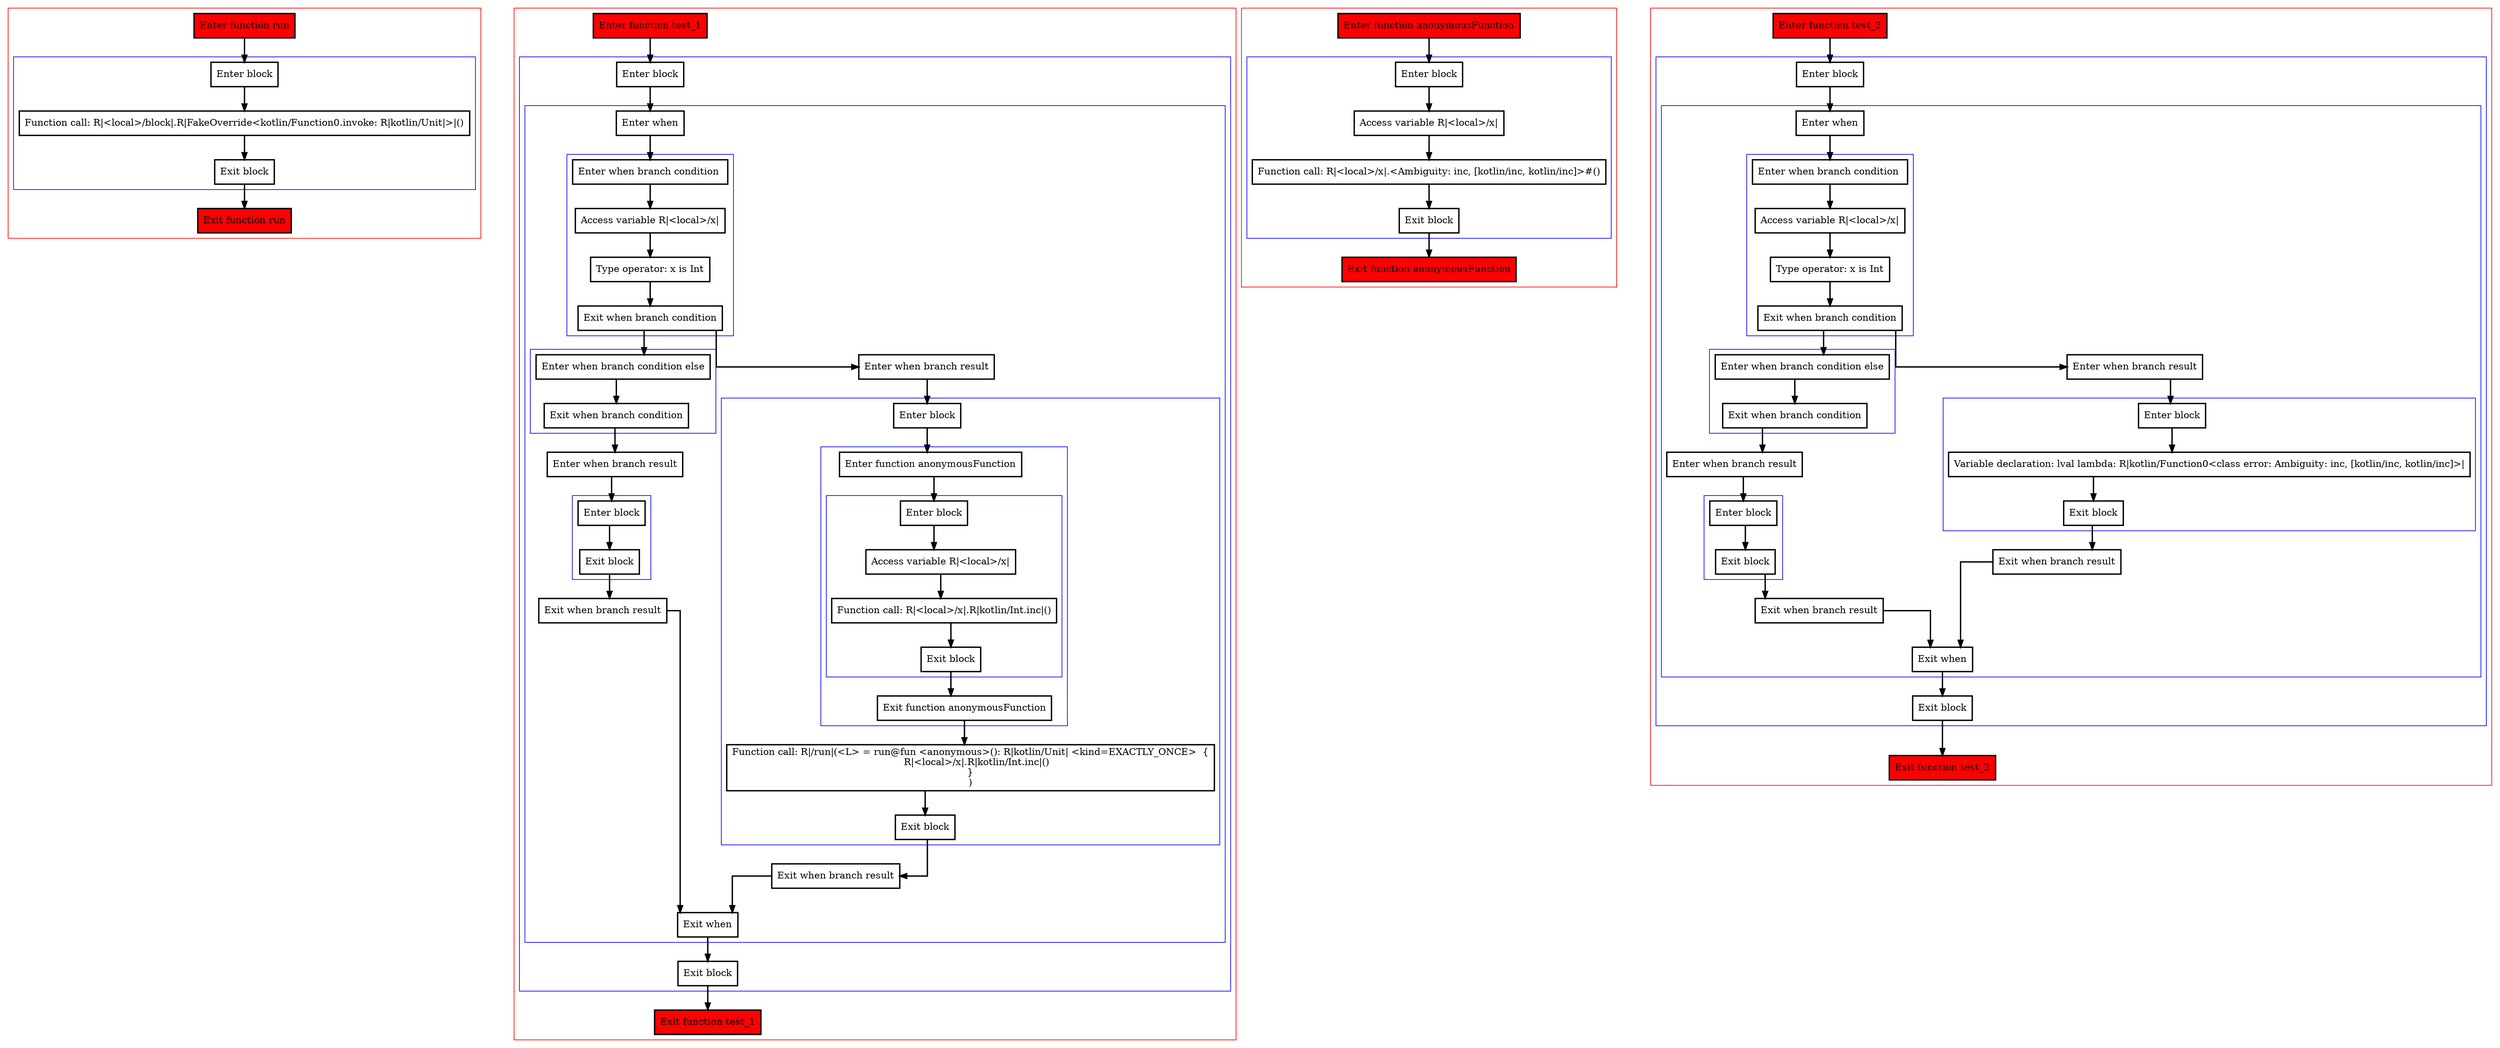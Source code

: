 digraph lambdas_kt {
  graph [splines=ortho nodesep=3]
  node [shape=box penwidth=2]
  edge [penwidth=2]

  subgraph cluster_0 {
    color=red
    0 [label="Enter function run" style="filled" fillcolor=red];
    subgraph cluster_1 {
      color=blue
      1 [label="Enter block"];
      2 [label="Function call: R|<local>/block|.R|FakeOverride<kotlin/Function0.invoke: R|kotlin/Unit|>|()"];
      3 [label="Exit block"];
    }
    4 [label="Exit function run" style="filled" fillcolor=red];
  }

  0 -> {1};
  1 -> {2};
  2 -> {3};
  3 -> {4};

  subgraph cluster_2 {
    color=red
    5 [label="Enter function test_1" style="filled" fillcolor=red];
    subgraph cluster_3 {
      color=blue
      6 [label="Enter block"];
      subgraph cluster_4 {
        color=blue
        7 [label="Enter when"];
        subgraph cluster_5 {
          color=blue
          8 [label="Enter when branch condition "];
          9 [label="Access variable R|<local>/x|"];
          10 [label="Type operator: x is Int"];
          11 [label="Exit when branch condition"];
        }
        subgraph cluster_6 {
          color=blue
          12 [label="Enter when branch condition else"];
          13 [label="Exit when branch condition"];
        }
        14 [label="Enter when branch result"];
        subgraph cluster_7 {
          color=blue
          15 [label="Enter block"];
          16 [label="Exit block"];
        }
        17 [label="Exit when branch result"];
        18 [label="Enter when branch result"];
        subgraph cluster_8 {
          color=blue
          19 [label="Enter block"];
          subgraph cluster_9 {
            color=blue
            20 [label="Enter function anonymousFunction"];
            subgraph cluster_10 {
              color=blue
              21 [label="Enter block"];
              22 [label="Access variable R|<local>/x|"];
              23 [label="Function call: R|<local>/x|.R|kotlin/Int.inc|()"];
              24 [label="Exit block"];
            }
            25 [label="Exit function anonymousFunction"];
          }
          26 [label="Function call: R|/run|(<L> = run@fun <anonymous>(): R|kotlin/Unit| <kind=EXACTLY_ONCE>  {
    R|<local>/x|.R|kotlin/Int.inc|()
}
)"];
          27 [label="Exit block"];
        }
        28 [label="Exit when branch result"];
        29 [label="Exit when"];
      }
      30 [label="Exit block"];
    }
    31 [label="Exit function test_1" style="filled" fillcolor=red];
  }

  5 -> {6};
  6 -> {7};
  7 -> {8};
  8 -> {9};
  9 -> {10};
  10 -> {11};
  11 -> {18 12};
  12 -> {13};
  13 -> {14};
  14 -> {15};
  15 -> {16};
  16 -> {17};
  17 -> {29};
  18 -> {19};
  19 -> {20};
  20 -> {21};
  21 -> {22};
  22 -> {23};
  23 -> {24};
  24 -> {25};
  25 -> {26};
  26 -> {27};
  27 -> {28};
  28 -> {29};
  29 -> {30};
  30 -> {31};

  subgraph cluster_11 {
    color=red
    32 [label="Enter function anonymousFunction" style="filled" fillcolor=red];
    subgraph cluster_12 {
      color=blue
      33 [label="Enter block"];
      34 [label="Access variable R|<local>/x|"];
      35 [label="Function call: R|<local>/x|.<Ambiguity: inc, [kotlin/inc, kotlin/inc]>#()"];
      36 [label="Exit block"];
    }
    37 [label="Exit function anonymousFunction" style="filled" fillcolor=red];
  }

  32 -> {33};
  33 -> {34};
  34 -> {35};
  35 -> {36};
  36 -> {37};

  subgraph cluster_13 {
    color=red
    38 [label="Enter function test_2" style="filled" fillcolor=red];
    subgraph cluster_14 {
      color=blue
      39 [label="Enter block"];
      subgraph cluster_15 {
        color=blue
        40 [label="Enter when"];
        subgraph cluster_16 {
          color=blue
          41 [label="Enter when branch condition "];
          42 [label="Access variable R|<local>/x|"];
          43 [label="Type operator: x is Int"];
          44 [label="Exit when branch condition"];
        }
        subgraph cluster_17 {
          color=blue
          45 [label="Enter when branch condition else"];
          46 [label="Exit when branch condition"];
        }
        47 [label="Enter when branch result"];
        subgraph cluster_18 {
          color=blue
          48 [label="Enter block"];
          49 [label="Exit block"];
        }
        50 [label="Exit when branch result"];
        51 [label="Enter when branch result"];
        subgraph cluster_19 {
          color=blue
          52 [label="Enter block"];
          53 [label="Variable declaration: lval lambda: R|kotlin/Function0<class error: Ambiguity: inc, [kotlin/inc, kotlin/inc]>|"];
          54 [label="Exit block"];
        }
        55 [label="Exit when branch result"];
        56 [label="Exit when"];
      }
      57 [label="Exit block"];
    }
    58 [label="Exit function test_2" style="filled" fillcolor=red];
  }

  38 -> {39};
  39 -> {40};
  40 -> {41};
  41 -> {42};
  42 -> {43};
  43 -> {44};
  44 -> {51 45};
  45 -> {46};
  46 -> {47};
  47 -> {48};
  48 -> {49};
  49 -> {50};
  50 -> {56};
  51 -> {52};
  52 -> {53};
  53 -> {54};
  54 -> {55};
  55 -> {56};
  56 -> {57};
  57 -> {58};

}
